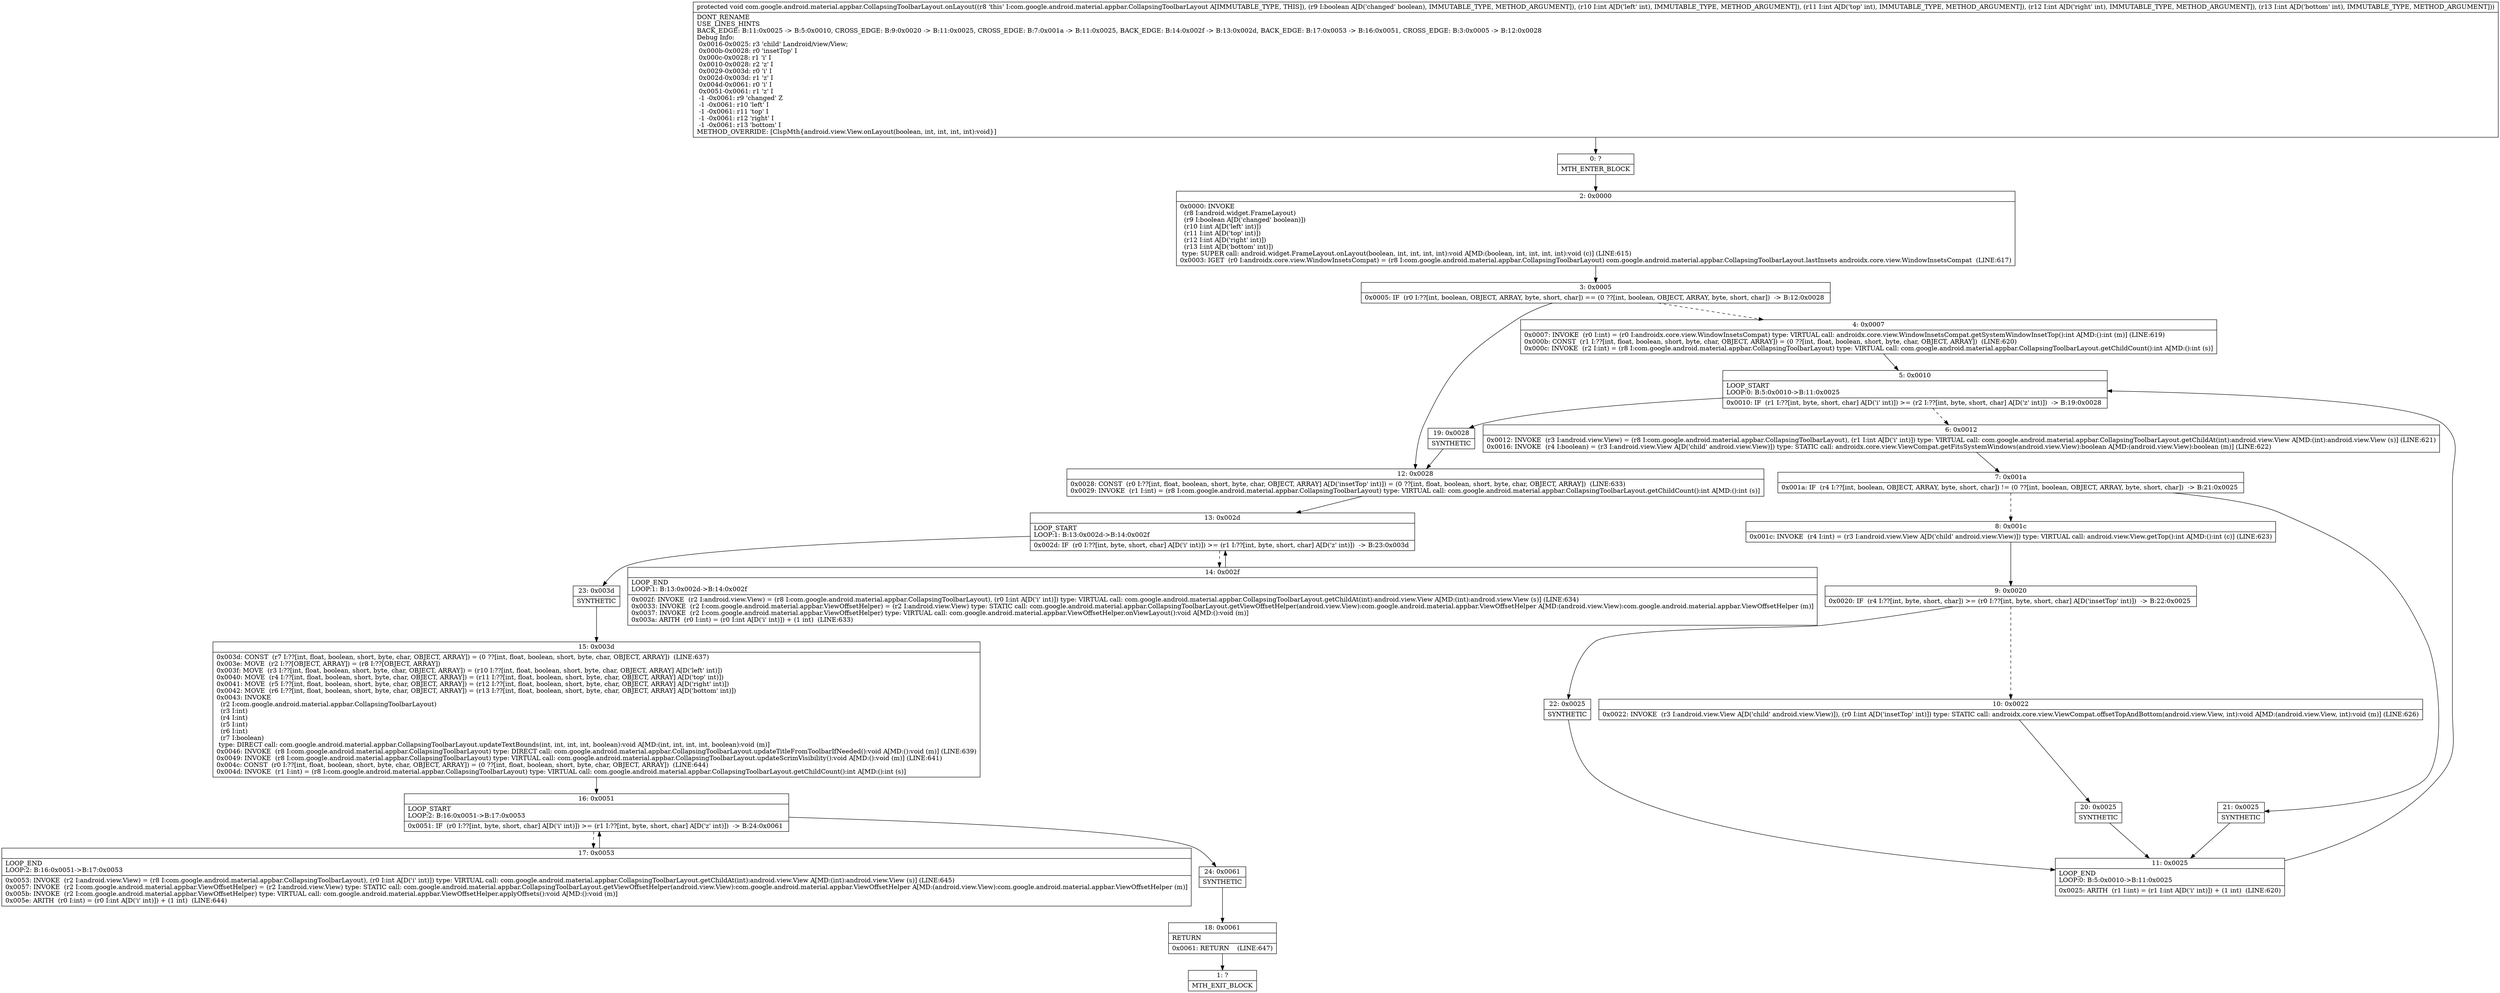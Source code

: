 digraph "CFG forcom.google.android.material.appbar.CollapsingToolbarLayout.onLayout(ZIIII)V" {
Node_0 [shape=record,label="{0\:\ ?|MTH_ENTER_BLOCK\l}"];
Node_2 [shape=record,label="{2\:\ 0x0000|0x0000: INVOKE  \l  (r8 I:android.widget.FrameLayout)\l  (r9 I:boolean A[D('changed' boolean)])\l  (r10 I:int A[D('left' int)])\l  (r11 I:int A[D('top' int)])\l  (r12 I:int A[D('right' int)])\l  (r13 I:int A[D('bottom' int)])\l type: SUPER call: android.widget.FrameLayout.onLayout(boolean, int, int, int, int):void A[MD:(boolean, int, int, int, int):void (c)] (LINE:615)\l0x0003: IGET  (r0 I:androidx.core.view.WindowInsetsCompat) = (r8 I:com.google.android.material.appbar.CollapsingToolbarLayout) com.google.android.material.appbar.CollapsingToolbarLayout.lastInsets androidx.core.view.WindowInsetsCompat  (LINE:617)\l}"];
Node_3 [shape=record,label="{3\:\ 0x0005|0x0005: IF  (r0 I:??[int, boolean, OBJECT, ARRAY, byte, short, char]) == (0 ??[int, boolean, OBJECT, ARRAY, byte, short, char])  \-\> B:12:0x0028 \l}"];
Node_4 [shape=record,label="{4\:\ 0x0007|0x0007: INVOKE  (r0 I:int) = (r0 I:androidx.core.view.WindowInsetsCompat) type: VIRTUAL call: androidx.core.view.WindowInsetsCompat.getSystemWindowInsetTop():int A[MD:():int (m)] (LINE:619)\l0x000b: CONST  (r1 I:??[int, float, boolean, short, byte, char, OBJECT, ARRAY]) = (0 ??[int, float, boolean, short, byte, char, OBJECT, ARRAY])  (LINE:620)\l0x000c: INVOKE  (r2 I:int) = (r8 I:com.google.android.material.appbar.CollapsingToolbarLayout) type: VIRTUAL call: com.google.android.material.appbar.CollapsingToolbarLayout.getChildCount():int A[MD:():int (s)]\l}"];
Node_5 [shape=record,label="{5\:\ 0x0010|LOOP_START\lLOOP:0: B:5:0x0010\-\>B:11:0x0025\l|0x0010: IF  (r1 I:??[int, byte, short, char] A[D('i' int)]) \>= (r2 I:??[int, byte, short, char] A[D('z' int)])  \-\> B:19:0x0028 \l}"];
Node_6 [shape=record,label="{6\:\ 0x0012|0x0012: INVOKE  (r3 I:android.view.View) = (r8 I:com.google.android.material.appbar.CollapsingToolbarLayout), (r1 I:int A[D('i' int)]) type: VIRTUAL call: com.google.android.material.appbar.CollapsingToolbarLayout.getChildAt(int):android.view.View A[MD:(int):android.view.View (s)] (LINE:621)\l0x0016: INVOKE  (r4 I:boolean) = (r3 I:android.view.View A[D('child' android.view.View)]) type: STATIC call: androidx.core.view.ViewCompat.getFitsSystemWindows(android.view.View):boolean A[MD:(android.view.View):boolean (m)] (LINE:622)\l}"];
Node_7 [shape=record,label="{7\:\ 0x001a|0x001a: IF  (r4 I:??[int, boolean, OBJECT, ARRAY, byte, short, char]) != (0 ??[int, boolean, OBJECT, ARRAY, byte, short, char])  \-\> B:21:0x0025 \l}"];
Node_8 [shape=record,label="{8\:\ 0x001c|0x001c: INVOKE  (r4 I:int) = (r3 I:android.view.View A[D('child' android.view.View)]) type: VIRTUAL call: android.view.View.getTop():int A[MD:():int (c)] (LINE:623)\l}"];
Node_9 [shape=record,label="{9\:\ 0x0020|0x0020: IF  (r4 I:??[int, byte, short, char]) \>= (r0 I:??[int, byte, short, char] A[D('insetTop' int)])  \-\> B:22:0x0025 \l}"];
Node_10 [shape=record,label="{10\:\ 0x0022|0x0022: INVOKE  (r3 I:android.view.View A[D('child' android.view.View)]), (r0 I:int A[D('insetTop' int)]) type: STATIC call: androidx.core.view.ViewCompat.offsetTopAndBottom(android.view.View, int):void A[MD:(android.view.View, int):void (m)] (LINE:626)\l}"];
Node_20 [shape=record,label="{20\:\ 0x0025|SYNTHETIC\l}"];
Node_11 [shape=record,label="{11\:\ 0x0025|LOOP_END\lLOOP:0: B:5:0x0010\-\>B:11:0x0025\l|0x0025: ARITH  (r1 I:int) = (r1 I:int A[D('i' int)]) + (1 int)  (LINE:620)\l}"];
Node_22 [shape=record,label="{22\:\ 0x0025|SYNTHETIC\l}"];
Node_21 [shape=record,label="{21\:\ 0x0025|SYNTHETIC\l}"];
Node_19 [shape=record,label="{19\:\ 0x0028|SYNTHETIC\l}"];
Node_12 [shape=record,label="{12\:\ 0x0028|0x0028: CONST  (r0 I:??[int, float, boolean, short, byte, char, OBJECT, ARRAY] A[D('insetTop' int)]) = (0 ??[int, float, boolean, short, byte, char, OBJECT, ARRAY])  (LINE:633)\l0x0029: INVOKE  (r1 I:int) = (r8 I:com.google.android.material.appbar.CollapsingToolbarLayout) type: VIRTUAL call: com.google.android.material.appbar.CollapsingToolbarLayout.getChildCount():int A[MD:():int (s)]\l}"];
Node_13 [shape=record,label="{13\:\ 0x002d|LOOP_START\lLOOP:1: B:13:0x002d\-\>B:14:0x002f\l|0x002d: IF  (r0 I:??[int, byte, short, char] A[D('i' int)]) \>= (r1 I:??[int, byte, short, char] A[D('z' int)])  \-\> B:23:0x003d \l}"];
Node_14 [shape=record,label="{14\:\ 0x002f|LOOP_END\lLOOP:1: B:13:0x002d\-\>B:14:0x002f\l|0x002f: INVOKE  (r2 I:android.view.View) = (r8 I:com.google.android.material.appbar.CollapsingToolbarLayout), (r0 I:int A[D('i' int)]) type: VIRTUAL call: com.google.android.material.appbar.CollapsingToolbarLayout.getChildAt(int):android.view.View A[MD:(int):android.view.View (s)] (LINE:634)\l0x0033: INVOKE  (r2 I:com.google.android.material.appbar.ViewOffsetHelper) = (r2 I:android.view.View) type: STATIC call: com.google.android.material.appbar.CollapsingToolbarLayout.getViewOffsetHelper(android.view.View):com.google.android.material.appbar.ViewOffsetHelper A[MD:(android.view.View):com.google.android.material.appbar.ViewOffsetHelper (m)]\l0x0037: INVOKE  (r2 I:com.google.android.material.appbar.ViewOffsetHelper) type: VIRTUAL call: com.google.android.material.appbar.ViewOffsetHelper.onViewLayout():void A[MD:():void (m)]\l0x003a: ARITH  (r0 I:int) = (r0 I:int A[D('i' int)]) + (1 int)  (LINE:633)\l}"];
Node_23 [shape=record,label="{23\:\ 0x003d|SYNTHETIC\l}"];
Node_15 [shape=record,label="{15\:\ 0x003d|0x003d: CONST  (r7 I:??[int, float, boolean, short, byte, char, OBJECT, ARRAY]) = (0 ??[int, float, boolean, short, byte, char, OBJECT, ARRAY])  (LINE:637)\l0x003e: MOVE  (r2 I:??[OBJECT, ARRAY]) = (r8 I:??[OBJECT, ARRAY]) \l0x003f: MOVE  (r3 I:??[int, float, boolean, short, byte, char, OBJECT, ARRAY]) = (r10 I:??[int, float, boolean, short, byte, char, OBJECT, ARRAY] A[D('left' int)]) \l0x0040: MOVE  (r4 I:??[int, float, boolean, short, byte, char, OBJECT, ARRAY]) = (r11 I:??[int, float, boolean, short, byte, char, OBJECT, ARRAY] A[D('top' int)]) \l0x0041: MOVE  (r5 I:??[int, float, boolean, short, byte, char, OBJECT, ARRAY]) = (r12 I:??[int, float, boolean, short, byte, char, OBJECT, ARRAY] A[D('right' int)]) \l0x0042: MOVE  (r6 I:??[int, float, boolean, short, byte, char, OBJECT, ARRAY]) = (r13 I:??[int, float, boolean, short, byte, char, OBJECT, ARRAY] A[D('bottom' int)]) \l0x0043: INVOKE  \l  (r2 I:com.google.android.material.appbar.CollapsingToolbarLayout)\l  (r3 I:int)\l  (r4 I:int)\l  (r5 I:int)\l  (r6 I:int)\l  (r7 I:boolean)\l type: DIRECT call: com.google.android.material.appbar.CollapsingToolbarLayout.updateTextBounds(int, int, int, int, boolean):void A[MD:(int, int, int, int, boolean):void (m)]\l0x0046: INVOKE  (r8 I:com.google.android.material.appbar.CollapsingToolbarLayout) type: DIRECT call: com.google.android.material.appbar.CollapsingToolbarLayout.updateTitleFromToolbarIfNeeded():void A[MD:():void (m)] (LINE:639)\l0x0049: INVOKE  (r8 I:com.google.android.material.appbar.CollapsingToolbarLayout) type: VIRTUAL call: com.google.android.material.appbar.CollapsingToolbarLayout.updateScrimVisibility():void A[MD:():void (m)] (LINE:641)\l0x004c: CONST  (r0 I:??[int, float, boolean, short, byte, char, OBJECT, ARRAY]) = (0 ??[int, float, boolean, short, byte, char, OBJECT, ARRAY])  (LINE:644)\l0x004d: INVOKE  (r1 I:int) = (r8 I:com.google.android.material.appbar.CollapsingToolbarLayout) type: VIRTUAL call: com.google.android.material.appbar.CollapsingToolbarLayout.getChildCount():int A[MD:():int (s)]\l}"];
Node_16 [shape=record,label="{16\:\ 0x0051|LOOP_START\lLOOP:2: B:16:0x0051\-\>B:17:0x0053\l|0x0051: IF  (r0 I:??[int, byte, short, char] A[D('i' int)]) \>= (r1 I:??[int, byte, short, char] A[D('z' int)])  \-\> B:24:0x0061 \l}"];
Node_17 [shape=record,label="{17\:\ 0x0053|LOOP_END\lLOOP:2: B:16:0x0051\-\>B:17:0x0053\l|0x0053: INVOKE  (r2 I:android.view.View) = (r8 I:com.google.android.material.appbar.CollapsingToolbarLayout), (r0 I:int A[D('i' int)]) type: VIRTUAL call: com.google.android.material.appbar.CollapsingToolbarLayout.getChildAt(int):android.view.View A[MD:(int):android.view.View (s)] (LINE:645)\l0x0057: INVOKE  (r2 I:com.google.android.material.appbar.ViewOffsetHelper) = (r2 I:android.view.View) type: STATIC call: com.google.android.material.appbar.CollapsingToolbarLayout.getViewOffsetHelper(android.view.View):com.google.android.material.appbar.ViewOffsetHelper A[MD:(android.view.View):com.google.android.material.appbar.ViewOffsetHelper (m)]\l0x005b: INVOKE  (r2 I:com.google.android.material.appbar.ViewOffsetHelper) type: VIRTUAL call: com.google.android.material.appbar.ViewOffsetHelper.applyOffsets():void A[MD:():void (m)]\l0x005e: ARITH  (r0 I:int) = (r0 I:int A[D('i' int)]) + (1 int)  (LINE:644)\l}"];
Node_24 [shape=record,label="{24\:\ 0x0061|SYNTHETIC\l}"];
Node_18 [shape=record,label="{18\:\ 0x0061|RETURN\l|0x0061: RETURN    (LINE:647)\l}"];
Node_1 [shape=record,label="{1\:\ ?|MTH_EXIT_BLOCK\l}"];
MethodNode[shape=record,label="{protected void com.google.android.material.appbar.CollapsingToolbarLayout.onLayout((r8 'this' I:com.google.android.material.appbar.CollapsingToolbarLayout A[IMMUTABLE_TYPE, THIS]), (r9 I:boolean A[D('changed' boolean), IMMUTABLE_TYPE, METHOD_ARGUMENT]), (r10 I:int A[D('left' int), IMMUTABLE_TYPE, METHOD_ARGUMENT]), (r11 I:int A[D('top' int), IMMUTABLE_TYPE, METHOD_ARGUMENT]), (r12 I:int A[D('right' int), IMMUTABLE_TYPE, METHOD_ARGUMENT]), (r13 I:int A[D('bottom' int), IMMUTABLE_TYPE, METHOD_ARGUMENT]))  | DONT_RENAME\lUSE_LINES_HINTS\lBACK_EDGE: B:11:0x0025 \-\> B:5:0x0010, CROSS_EDGE: B:9:0x0020 \-\> B:11:0x0025, CROSS_EDGE: B:7:0x001a \-\> B:11:0x0025, BACK_EDGE: B:14:0x002f \-\> B:13:0x002d, BACK_EDGE: B:17:0x0053 \-\> B:16:0x0051, CROSS_EDGE: B:3:0x0005 \-\> B:12:0x0028\lDebug Info:\l  0x0016\-0x0025: r3 'child' Landroid\/view\/View;\l  0x000b\-0x0028: r0 'insetTop' I\l  0x000c\-0x0028: r1 'i' I\l  0x0010\-0x0028: r2 'z' I\l  0x0029\-0x003d: r0 'i' I\l  0x002d\-0x003d: r1 'z' I\l  0x004d\-0x0061: r0 'i' I\l  0x0051\-0x0061: r1 'z' I\l  \-1 \-0x0061: r9 'changed' Z\l  \-1 \-0x0061: r10 'left' I\l  \-1 \-0x0061: r11 'top' I\l  \-1 \-0x0061: r12 'right' I\l  \-1 \-0x0061: r13 'bottom' I\lMETHOD_OVERRIDE: [ClspMth\{android.view.View.onLayout(boolean, int, int, int, int):void\}]\l}"];
MethodNode -> Node_0;Node_0 -> Node_2;
Node_2 -> Node_3;
Node_3 -> Node_4[style=dashed];
Node_3 -> Node_12;
Node_4 -> Node_5;
Node_5 -> Node_6[style=dashed];
Node_5 -> Node_19;
Node_6 -> Node_7;
Node_7 -> Node_8[style=dashed];
Node_7 -> Node_21;
Node_8 -> Node_9;
Node_9 -> Node_10[style=dashed];
Node_9 -> Node_22;
Node_10 -> Node_20;
Node_20 -> Node_11;
Node_11 -> Node_5;
Node_22 -> Node_11;
Node_21 -> Node_11;
Node_19 -> Node_12;
Node_12 -> Node_13;
Node_13 -> Node_14[style=dashed];
Node_13 -> Node_23;
Node_14 -> Node_13;
Node_23 -> Node_15;
Node_15 -> Node_16;
Node_16 -> Node_17[style=dashed];
Node_16 -> Node_24;
Node_17 -> Node_16;
Node_24 -> Node_18;
Node_18 -> Node_1;
}

